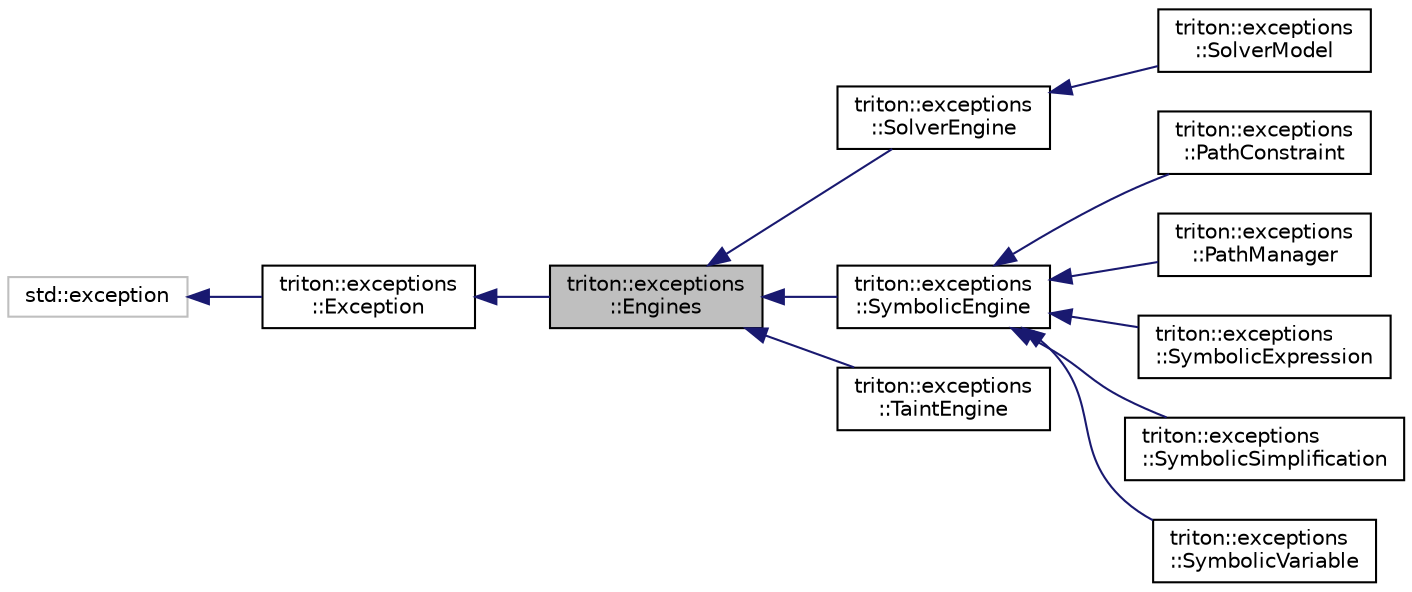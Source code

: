digraph "triton::exceptions::Engines"
{
  edge [fontname="Helvetica",fontsize="10",labelfontname="Helvetica",labelfontsize="10"];
  node [fontname="Helvetica",fontsize="10",shape=record];
  rankdir="LR";
  Node0 [label="triton::exceptions\l::Engines",height=0.2,width=0.4,color="black", fillcolor="grey75", style="filled", fontcolor="black"];
  Node1 -> Node0 [dir="back",color="midnightblue",fontsize="10",style="solid",fontname="Helvetica"];
  Node1 [label="triton::exceptions\l::Exception",height=0.2,width=0.4,color="black", fillcolor="white", style="filled",URL="$classtriton_1_1exceptions_1_1Exception.html",tooltip="The root class of all exceptions. "];
  Node2 -> Node1 [dir="back",color="midnightblue",fontsize="10",style="solid",fontname="Helvetica"];
  Node2 [label="std::exception",height=0.2,width=0.4,color="grey75", fillcolor="white", style="filled"];
  Node0 -> Node3 [dir="back",color="midnightblue",fontsize="10",style="solid",fontname="Helvetica"];
  Node3 [label="triton::exceptions\l::SolverEngine",height=0.2,width=0.4,color="black", fillcolor="white", style="filled",URL="$classtriton_1_1exceptions_1_1SolverEngine.html",tooltip="The exception class used by the solver engine. "];
  Node3 -> Node4 [dir="back",color="midnightblue",fontsize="10",style="solid",fontname="Helvetica"];
  Node4 [label="triton::exceptions\l::SolverModel",height=0.2,width=0.4,color="black", fillcolor="white", style="filled",URL="$classtriton_1_1exceptions_1_1SolverModel.html",tooltip="The exception class used by solver models. "];
  Node0 -> Node5 [dir="back",color="midnightblue",fontsize="10",style="solid",fontname="Helvetica"];
  Node5 [label="triton::exceptions\l::SymbolicEngine",height=0.2,width=0.4,color="black", fillcolor="white", style="filled",URL="$classtriton_1_1exceptions_1_1SymbolicEngine.html",tooltip="The exception class used by the symbolic engine. "];
  Node5 -> Node6 [dir="back",color="midnightblue",fontsize="10",style="solid",fontname="Helvetica"];
  Node6 [label="triton::exceptions\l::PathConstraint",height=0.2,width=0.4,color="black", fillcolor="white", style="filled",URL="$classtriton_1_1exceptions_1_1PathConstraint.html",tooltip="The exception class used by path constraints. "];
  Node5 -> Node7 [dir="back",color="midnightblue",fontsize="10",style="solid",fontname="Helvetica"];
  Node7 [label="triton::exceptions\l::PathManager",height=0.2,width=0.4,color="black", fillcolor="white", style="filled",URL="$classtriton_1_1exceptions_1_1PathManager.html",tooltip="The exception class used by the path manager. "];
  Node5 -> Node8 [dir="back",color="midnightblue",fontsize="10",style="solid",fontname="Helvetica"];
  Node8 [label="triton::exceptions\l::SymbolicExpression",height=0.2,width=0.4,color="black", fillcolor="white", style="filled",URL="$classtriton_1_1exceptions_1_1SymbolicExpression.html",tooltip="The exception class used by symbolic expressions. "];
  Node5 -> Node9 [dir="back",color="midnightblue",fontsize="10",style="solid",fontname="Helvetica"];
  Node9 [label="triton::exceptions\l::SymbolicSimplification",height=0.2,width=0.4,color="black", fillcolor="white", style="filled",URL="$classtriton_1_1exceptions_1_1SymbolicSimplification.html",tooltip="The exception class used by symbolic simplifications. "];
  Node5 -> Node10 [dir="back",color="midnightblue",fontsize="10",style="solid",fontname="Helvetica"];
  Node10 [label="triton::exceptions\l::SymbolicVariable",height=0.2,width=0.4,color="black", fillcolor="white", style="filled",URL="$classtriton_1_1exceptions_1_1SymbolicVariable.html",tooltip="The exception class used by symbolic variables. "];
  Node0 -> Node11 [dir="back",color="midnightblue",fontsize="10",style="solid",fontname="Helvetica"];
  Node11 [label="triton::exceptions\l::TaintEngine",height=0.2,width=0.4,color="black", fillcolor="white", style="filled",URL="$classtriton_1_1exceptions_1_1TaintEngine.html",tooltip="The exception class used by the taint engine. "];
}
